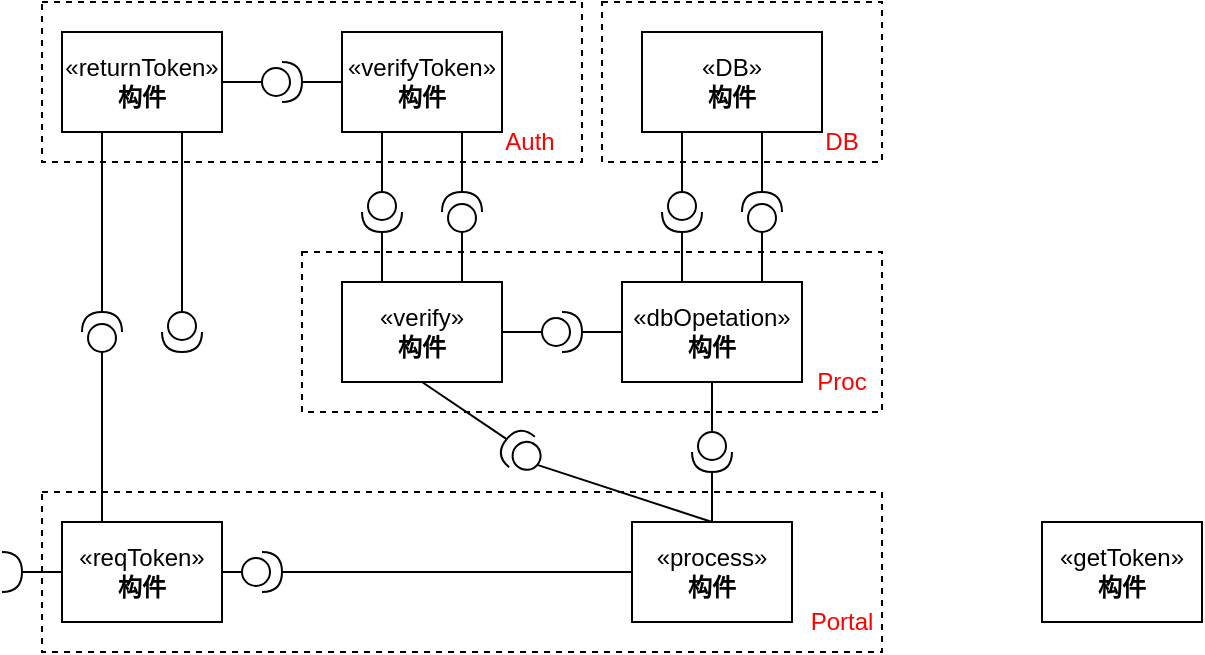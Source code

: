 <mxfile version="21.0.6" type="github">
  <diagram name="第 1 页" id="1pf3mLnNXjb1a1CN68TW">
    <mxGraphModel dx="819" dy="405" grid="1" gridSize="10" guides="1" tooltips="1" connect="1" arrows="1" fold="1" page="1" pageScale="1" pageWidth="827" pageHeight="1169" math="0" shadow="0">
      <root>
        <mxCell id="0" />
        <mxCell id="1" parent="0" />
        <mxCell id="m9INmTPKI3y-CKS2pFGD-1" value="" style="rounded=0;whiteSpace=wrap;html=1;dashed=1;" vertex="1" parent="1">
          <mxGeometry x="170" y="175" width="270" height="80" as="geometry" />
        </mxCell>
        <mxCell id="m9INmTPKI3y-CKS2pFGD-2" value="" style="rounded=0;whiteSpace=wrap;html=1;dashed=1;" vertex="1" parent="1">
          <mxGeometry x="450" y="175" width="140" height="80" as="geometry" />
        </mxCell>
        <mxCell id="m9INmTPKI3y-CKS2pFGD-3" value="" style="rounded=0;whiteSpace=wrap;html=1;dashed=1;" vertex="1" parent="1">
          <mxGeometry x="300" y="300" width="290" height="80" as="geometry" />
        </mxCell>
        <mxCell id="m9INmTPKI3y-CKS2pFGD-4" value="" style="rounded=0;whiteSpace=wrap;html=1;dashed=1;" vertex="1" parent="1">
          <mxGeometry x="170" y="420" width="420" height="80" as="geometry" />
        </mxCell>
        <mxCell id="m9INmTPKI3y-CKS2pFGD-5" value="" style="edgeStyle=orthogonalEdgeStyle;rounded=0;orthogonalLoop=1;jettySize=auto;html=1;endArrow=none;endFill=0;entryX=0;entryY=0.5;entryDx=0;entryDy=0;entryPerimeter=0;" edge="1" parent="1" source="m9INmTPKI3y-CKS2pFGD-7" target="m9INmTPKI3y-CKS2pFGD-13">
          <mxGeometry relative="1" as="geometry">
            <mxPoint x="280" y="460.0" as="targetPoint" />
          </mxGeometry>
        </mxCell>
        <mxCell id="m9INmTPKI3y-CKS2pFGD-6" style="edgeStyle=orthogonalEdgeStyle;rounded=0;orthogonalLoop=1;jettySize=auto;html=1;entryX=1;entryY=0.5;entryDx=0;entryDy=0;entryPerimeter=0;endArrow=none;endFill=0;" edge="1" parent="1" source="m9INmTPKI3y-CKS2pFGD-7" target="m9INmTPKI3y-CKS2pFGD-10">
          <mxGeometry relative="1" as="geometry" />
        </mxCell>
        <mxCell id="m9INmTPKI3y-CKS2pFGD-7" value="«reqToken»&lt;br&gt;&lt;b&gt;构件&lt;/b&gt;" style="html=1;dropTarget=0;whiteSpace=wrap;" vertex="1" parent="1">
          <mxGeometry x="180" y="435" width="80" height="50" as="geometry" />
        </mxCell>
        <mxCell id="m9INmTPKI3y-CKS2pFGD-8" value="" style="edgeStyle=orthogonalEdgeStyle;rounded=0;orthogonalLoop=1;jettySize=auto;html=1;entryX=1;entryY=0.5;entryDx=0;entryDy=0;entryPerimeter=0;endArrow=none;endFill=0;" edge="1" parent="1" source="m9INmTPKI3y-CKS2pFGD-9" target="m9INmTPKI3y-CKS2pFGD-13">
          <mxGeometry relative="1" as="geometry">
            <Array as="points" />
          </mxGeometry>
        </mxCell>
        <mxCell id="m9INmTPKI3y-CKS2pFGD-9" value="«process»&lt;br&gt;&lt;b&gt;构件&lt;/b&gt;" style="html=1;dropTarget=0;whiteSpace=wrap;" vertex="1" parent="1">
          <mxGeometry x="465" y="435" width="80" height="50" as="geometry" />
        </mxCell>
        <mxCell id="m9INmTPKI3y-CKS2pFGD-10" value="" style="shape=requiredInterface;html=1;verticalLabelPosition=bottom;sketch=0;" vertex="1" parent="1">
          <mxGeometry x="150" y="450" width="10" height="20" as="geometry" />
        </mxCell>
        <mxCell id="m9INmTPKI3y-CKS2pFGD-11" value="" style="edgeStyle=orthogonalEdgeStyle;rounded=0;orthogonalLoop=1;jettySize=auto;html=1;endArrow=none;endFill=0;entryX=0.5;entryY=0;entryDx=0;entryDy=0;exitX=0;exitY=0.5;exitDx=0;exitDy=0;exitPerimeter=0;" edge="1" parent="1" source="m9INmTPKI3y-CKS2pFGD-14" target="m9INmTPKI3y-CKS2pFGD-7">
          <mxGeometry relative="1" as="geometry">
            <mxPoint x="210" y="370" as="sourcePoint" />
            <mxPoint x="190" y="420" as="targetPoint" />
            <Array as="points">
              <mxPoint x="200" y="435" />
            </Array>
          </mxGeometry>
        </mxCell>
        <mxCell id="m9INmTPKI3y-CKS2pFGD-12" value="«returnToken»&lt;br&gt;&lt;b&gt;构件&lt;/b&gt;" style="html=1;dropTarget=0;whiteSpace=wrap;" vertex="1" parent="1">
          <mxGeometry x="180" y="190" width="80" height="50" as="geometry" />
        </mxCell>
        <mxCell id="m9INmTPKI3y-CKS2pFGD-13" value="" style="shape=providedRequiredInterface;html=1;verticalLabelPosition=bottom;sketch=0;" vertex="1" parent="1">
          <mxGeometry x="270" y="450" width="20" height="20" as="geometry" />
        </mxCell>
        <mxCell id="m9INmTPKI3y-CKS2pFGD-14" value="" style="shape=providedRequiredInterface;html=1;verticalLabelPosition=bottom;sketch=0;rotation=-90;" vertex="1" parent="1">
          <mxGeometry x="190" y="330" width="20" height="20" as="geometry" />
        </mxCell>
        <mxCell id="m9INmTPKI3y-CKS2pFGD-15" value="" style="shape=providedRequiredInterface;html=1;verticalLabelPosition=bottom;sketch=0;rotation=90;" vertex="1" parent="1">
          <mxGeometry x="230" y="330" width="20" height="20" as="geometry" />
        </mxCell>
        <mxCell id="m9INmTPKI3y-CKS2pFGD-16" value="" style="shape=providedRequiredInterface;html=1;verticalLabelPosition=bottom;sketch=0;rotation=0;" vertex="1" parent="1">
          <mxGeometry x="280" y="205" width="20" height="20" as="geometry" />
        </mxCell>
        <mxCell id="m9INmTPKI3y-CKS2pFGD-17" value="" style="edgeStyle=orthogonalEdgeStyle;rounded=0;orthogonalLoop=1;jettySize=auto;html=1;endArrow=none;endFill=0;exitX=1;exitY=0.5;exitDx=0;exitDy=0;entryX=0;entryY=0.5;entryDx=0;entryDy=0;entryPerimeter=0;" edge="1" parent="1" source="m9INmTPKI3y-CKS2pFGD-12" target="m9INmTPKI3y-CKS2pFGD-16">
          <mxGeometry relative="1" as="geometry">
            <mxPoint x="260" y="245" as="sourcePoint" />
            <mxPoint x="260" y="295" as="targetPoint" />
            <Array as="points" />
          </mxGeometry>
        </mxCell>
        <mxCell id="m9INmTPKI3y-CKS2pFGD-18" value="«verify»&lt;br&gt;&lt;b&gt;构件&lt;/b&gt;" style="html=1;dropTarget=0;whiteSpace=wrap;" vertex="1" parent="1">
          <mxGeometry x="320" y="315" width="80" height="50" as="geometry" />
        </mxCell>
        <mxCell id="m9INmTPKI3y-CKS2pFGD-19" value="«verifyToken»&lt;br&gt;&lt;b&gt;构件&lt;/b&gt;" style="html=1;dropTarget=0;whiteSpace=wrap;" vertex="1" parent="1">
          <mxGeometry x="320" y="190" width="80" height="50" as="geometry" />
        </mxCell>
        <mxCell id="m9INmTPKI3y-CKS2pFGD-20" value="" style="edgeStyle=orthogonalEdgeStyle;rounded=0;orthogonalLoop=1;jettySize=auto;html=1;endArrow=none;endFill=0;exitX=1;exitY=0.5;exitDx=0;exitDy=0;entryX=0;entryY=0.5;entryDx=0;entryDy=0;exitPerimeter=0;" edge="1" parent="1" source="m9INmTPKI3y-CKS2pFGD-16" target="m9INmTPKI3y-CKS2pFGD-19">
          <mxGeometry relative="1" as="geometry">
            <mxPoint x="290" y="205" as="sourcePoint" />
            <mxPoint x="310" y="205" as="targetPoint" />
            <Array as="points" />
          </mxGeometry>
        </mxCell>
        <mxCell id="m9INmTPKI3y-CKS2pFGD-21" value="" style="shape=providedRequiredInterface;html=1;verticalLabelPosition=bottom;sketch=0;rotation=-90;" vertex="1" parent="1">
          <mxGeometry x="370" y="270" width="20" height="20" as="geometry" />
        </mxCell>
        <mxCell id="m9INmTPKI3y-CKS2pFGD-22" value="" style="edgeStyle=orthogonalEdgeStyle;rounded=0;orthogonalLoop=1;jettySize=auto;html=1;endArrow=none;endFill=0;exitX=0.5;exitY=1;exitDx=0;exitDy=0;entryX=1;entryY=0.5;entryDx=0;entryDy=0;entryPerimeter=0;" edge="1" parent="1" source="m9INmTPKI3y-CKS2pFGD-19" target="m9INmTPKI3y-CKS2pFGD-21">
          <mxGeometry relative="1" as="geometry">
            <mxPoint x="290" y="205" as="sourcePoint" />
            <mxPoint x="310" y="205" as="targetPoint" />
            <Array as="points">
              <mxPoint x="380" y="240" />
            </Array>
          </mxGeometry>
        </mxCell>
        <mxCell id="m9INmTPKI3y-CKS2pFGD-23" value="" style="edgeStyle=orthogonalEdgeStyle;rounded=0;orthogonalLoop=1;jettySize=auto;html=1;endArrow=none;endFill=0;exitX=0.5;exitY=1;exitDx=0;exitDy=0;entryX=0;entryY=0.5;entryDx=0;entryDy=0;entryPerimeter=0;" edge="1" parent="1" source="m9INmTPKI3y-CKS2pFGD-19" target="m9INmTPKI3y-CKS2pFGD-24">
          <mxGeometry relative="1" as="geometry">
            <mxPoint x="300" y="215" as="sourcePoint" />
            <mxPoint x="460" y="215" as="targetPoint" />
            <Array as="points">
              <mxPoint x="340" y="240" />
            </Array>
          </mxGeometry>
        </mxCell>
        <mxCell id="m9INmTPKI3y-CKS2pFGD-24" value="" style="shape=providedRequiredInterface;html=1;verticalLabelPosition=bottom;sketch=0;rotation=90;" vertex="1" parent="1">
          <mxGeometry x="330" y="270" width="20" height="20" as="geometry" />
        </mxCell>
        <mxCell id="m9INmTPKI3y-CKS2pFGD-25" value="«dbOpetation»&lt;br&gt;&lt;b&gt;构件&lt;/b&gt;" style="html=1;dropTarget=0;whiteSpace=wrap;" vertex="1" parent="1">
          <mxGeometry x="460" y="315" width="90" height="50" as="geometry" />
        </mxCell>
        <mxCell id="m9INmTPKI3y-CKS2pFGD-27" value="" style="edgeStyle=orthogonalEdgeStyle;rounded=0;orthogonalLoop=1;jettySize=auto;html=1;endArrow=none;endFill=0;entryX=1;entryY=0.5;entryDx=0;entryDy=0;exitX=0.5;exitY=1;exitDx=0;exitDy=0;entryPerimeter=0;" edge="1" parent="1" source="m9INmTPKI3y-CKS2pFGD-12" target="m9INmTPKI3y-CKS2pFGD-14">
          <mxGeometry relative="1" as="geometry">
            <mxPoint x="200" y="305" as="sourcePoint" />
            <mxPoint x="220" y="350" as="targetPoint" />
            <Array as="points">
              <mxPoint x="200" y="240" />
            </Array>
          </mxGeometry>
        </mxCell>
        <mxCell id="m9INmTPKI3y-CKS2pFGD-28" value="" style="edgeStyle=orthogonalEdgeStyle;rounded=0;orthogonalLoop=1;jettySize=auto;html=1;endArrow=none;endFill=0;entryX=0;entryY=0.5;entryDx=0;entryDy=0;exitX=0.5;exitY=1;exitDx=0;exitDy=0;entryPerimeter=0;" edge="1" parent="1" source="m9INmTPKI3y-CKS2pFGD-12" target="m9INmTPKI3y-CKS2pFGD-15">
          <mxGeometry relative="1" as="geometry">
            <mxPoint x="230" y="315" as="sourcePoint" />
            <mxPoint x="210" y="380" as="targetPoint" />
            <Array as="points">
              <mxPoint x="240" y="240" />
            </Array>
          </mxGeometry>
        </mxCell>
        <mxCell id="m9INmTPKI3y-CKS2pFGD-29" value="" style="edgeStyle=orthogonalEdgeStyle;rounded=0;orthogonalLoop=1;jettySize=auto;html=1;endArrow=none;endFill=0;exitX=1;exitY=0.5;exitDx=0;exitDy=0;entryX=0.5;entryY=0;entryDx=0;entryDy=0;exitPerimeter=0;" edge="1" parent="1" source="m9INmTPKI3y-CKS2pFGD-24" target="m9INmTPKI3y-CKS2pFGD-18">
          <mxGeometry relative="1" as="geometry">
            <mxPoint x="360" y="290" as="sourcePoint" />
            <mxPoint x="340" y="310" as="targetPoint" />
            <Array as="points">
              <mxPoint x="340" y="315" />
            </Array>
          </mxGeometry>
        </mxCell>
        <mxCell id="m9INmTPKI3y-CKS2pFGD-30" value="" style="edgeStyle=orthogonalEdgeStyle;rounded=0;orthogonalLoop=1;jettySize=auto;html=1;endArrow=none;endFill=0;exitX=0;exitY=0.5;exitDx=0;exitDy=0;entryX=0.5;entryY=0;entryDx=0;entryDy=0;exitPerimeter=0;" edge="1" parent="1" source="m9INmTPKI3y-CKS2pFGD-21" target="m9INmTPKI3y-CKS2pFGD-18">
          <mxGeometry relative="1" as="geometry">
            <mxPoint x="350" y="300" as="sourcePoint" />
            <mxPoint x="370" y="330" as="targetPoint" />
            <Array as="points">
              <mxPoint x="380" y="315" />
            </Array>
          </mxGeometry>
        </mxCell>
        <mxCell id="m9INmTPKI3y-CKS2pFGD-31" value="" style="shape=providedRequiredInterface;html=1;verticalLabelPosition=bottom;sketch=0;rotation=-140;" vertex="1" parent="1">
          <mxGeometry x="400" y="390" width="20" height="20" as="geometry" />
        </mxCell>
        <mxCell id="m9INmTPKI3y-CKS2pFGD-32" value="" style="rounded=0;orthogonalLoop=1;jettySize=auto;html=1;endArrow=none;endFill=0;exitX=0.5;exitY=1;exitDx=0;exitDy=0;entryX=1;entryY=0.5;entryDx=0;entryDy=0;entryPerimeter=0;" edge="1" parent="1" source="m9INmTPKI3y-CKS2pFGD-18" target="m9INmTPKI3y-CKS2pFGD-31">
          <mxGeometry relative="1" as="geometry">
            <mxPoint x="390" y="300" as="sourcePoint" />
            <mxPoint x="370" y="330" as="targetPoint" />
          </mxGeometry>
        </mxCell>
        <mxCell id="m9INmTPKI3y-CKS2pFGD-33" value="" style="rounded=0;orthogonalLoop=1;jettySize=auto;html=1;endArrow=none;endFill=0;exitX=0;exitY=0.5;exitDx=0;exitDy=0;entryX=0.5;entryY=0;entryDx=0;entryDy=0;exitPerimeter=0;" edge="1" parent="1" source="m9INmTPKI3y-CKS2pFGD-31" target="m9INmTPKI3y-CKS2pFGD-9">
          <mxGeometry relative="1" as="geometry">
            <mxPoint x="370" y="380" as="sourcePoint" />
            <mxPoint x="370" y="400" as="targetPoint" />
          </mxGeometry>
        </mxCell>
        <mxCell id="m9INmTPKI3y-CKS2pFGD-34" value="" style="shape=providedRequiredInterface;html=1;verticalLabelPosition=bottom;sketch=0;rotation=0;" vertex="1" parent="1">
          <mxGeometry x="420" y="330" width="20" height="20" as="geometry" />
        </mxCell>
        <mxCell id="m9INmTPKI3y-CKS2pFGD-35" value="" style="edgeStyle=orthogonalEdgeStyle;rounded=0;orthogonalLoop=1;jettySize=auto;html=1;endArrow=none;endFill=0;entryX=0;entryY=0.5;entryDx=0;entryDy=0;entryPerimeter=0;exitX=1;exitY=0.5;exitDx=0;exitDy=0;" edge="1" parent="1" source="m9INmTPKI3y-CKS2pFGD-18" target="m9INmTPKI3y-CKS2pFGD-34">
          <mxGeometry relative="1" as="geometry">
            <mxPoint x="270" y="470" as="sourcePoint" />
            <mxPoint x="290" y="470" as="targetPoint" />
          </mxGeometry>
        </mxCell>
        <mxCell id="m9INmTPKI3y-CKS2pFGD-36" value="" style="edgeStyle=orthogonalEdgeStyle;rounded=0;orthogonalLoop=1;jettySize=auto;html=1;endArrow=none;endFill=0;exitX=1;exitY=0.5;exitDx=0;exitDy=0;exitPerimeter=0;entryX=0;entryY=0.5;entryDx=0;entryDy=0;" edge="1" parent="1" source="m9INmTPKI3y-CKS2pFGD-34" target="m9INmTPKI3y-CKS2pFGD-25">
          <mxGeometry relative="1" as="geometry">
            <mxPoint x="410" y="350" as="sourcePoint" />
            <mxPoint x="458" y="340" as="targetPoint" />
          </mxGeometry>
        </mxCell>
        <mxCell id="m9INmTPKI3y-CKS2pFGD-37" value="«DB»&lt;br&gt;&lt;b&gt;构件&lt;/b&gt;" style="html=1;dropTarget=0;whiteSpace=wrap;" vertex="1" parent="1">
          <mxGeometry x="470" y="190" width="90" height="50" as="geometry" />
        </mxCell>
        <mxCell id="m9INmTPKI3y-CKS2pFGD-38" value="" style="shape=providedRequiredInterface;html=1;verticalLabelPosition=bottom;sketch=0;rotation=90;" vertex="1" parent="1">
          <mxGeometry x="480" y="270" width="20" height="20" as="geometry" />
        </mxCell>
        <mxCell id="m9INmTPKI3y-CKS2pFGD-39" value="" style="shape=providedRequiredInterface;html=1;verticalLabelPosition=bottom;sketch=0;rotation=-90;" vertex="1" parent="1">
          <mxGeometry x="520" y="270" width="20" height="20" as="geometry" />
        </mxCell>
        <mxCell id="m9INmTPKI3y-CKS2pFGD-40" value="" style="edgeStyle=orthogonalEdgeStyle;rounded=0;orthogonalLoop=1;jettySize=auto;html=1;endArrow=none;endFill=0;exitX=0.5;exitY=1;exitDx=0;exitDy=0;entryX=0;entryY=0.5;entryDx=0;entryDy=0;entryPerimeter=0;" edge="1" parent="1" source="m9INmTPKI3y-CKS2pFGD-37" target="m9INmTPKI3y-CKS2pFGD-38">
          <mxGeometry relative="1" as="geometry">
            <mxPoint x="370" y="250" as="sourcePoint" />
            <mxPoint x="350" y="280" as="targetPoint" />
            <Array as="points">
              <mxPoint x="490" y="240" />
            </Array>
          </mxGeometry>
        </mxCell>
        <mxCell id="m9INmTPKI3y-CKS2pFGD-41" value="" style="edgeStyle=orthogonalEdgeStyle;rounded=0;orthogonalLoop=1;jettySize=auto;html=1;endArrow=none;endFill=0;exitX=0.5;exitY=1;exitDx=0;exitDy=0;entryX=1;entryY=0.5;entryDx=0;entryDy=0;entryPerimeter=0;" edge="1" parent="1" source="m9INmTPKI3y-CKS2pFGD-37" target="m9INmTPKI3y-CKS2pFGD-39">
          <mxGeometry relative="1" as="geometry">
            <mxPoint x="515" y="250" as="sourcePoint" />
            <mxPoint x="500" y="280" as="targetPoint" />
            <Array as="points">
              <mxPoint x="530" y="240" />
            </Array>
          </mxGeometry>
        </mxCell>
        <mxCell id="m9INmTPKI3y-CKS2pFGD-42" value="" style="edgeStyle=orthogonalEdgeStyle;rounded=0;orthogonalLoop=1;jettySize=auto;html=1;endArrow=none;endFill=0;exitX=1;exitY=0.5;exitDx=0;exitDy=0;entryX=0.5;entryY=0;entryDx=0;entryDy=0;exitPerimeter=0;" edge="1" parent="1" source="m9INmTPKI3y-CKS2pFGD-38" target="m9INmTPKI3y-CKS2pFGD-25">
          <mxGeometry relative="1" as="geometry">
            <mxPoint x="515" y="250" as="sourcePoint" />
            <mxPoint x="500" y="280" as="targetPoint" />
            <Array as="points">
              <mxPoint x="490" y="315" />
            </Array>
          </mxGeometry>
        </mxCell>
        <mxCell id="m9INmTPKI3y-CKS2pFGD-43" value="" style="edgeStyle=orthogonalEdgeStyle;rounded=0;orthogonalLoop=1;jettySize=auto;html=1;endArrow=none;endFill=0;exitX=0;exitY=0.5;exitDx=0;exitDy=0;entryX=0.5;entryY=0;entryDx=0;entryDy=0;exitPerimeter=0;" edge="1" parent="1" source="m9INmTPKI3y-CKS2pFGD-39" target="m9INmTPKI3y-CKS2pFGD-25">
          <mxGeometry relative="1" as="geometry">
            <mxPoint x="500" y="300" as="sourcePoint" />
            <mxPoint x="515" y="325" as="targetPoint" />
            <Array as="points">
              <mxPoint x="530" y="315" />
            </Array>
          </mxGeometry>
        </mxCell>
        <mxCell id="m9INmTPKI3y-CKS2pFGD-44" value="" style="shape=providedRequiredInterface;html=1;verticalLabelPosition=bottom;sketch=0;rotation=90;" vertex="1" parent="1">
          <mxGeometry x="495" y="390" width="20" height="20" as="geometry" />
        </mxCell>
        <mxCell id="m9INmTPKI3y-CKS2pFGD-45" value="" style="edgeStyle=orthogonalEdgeStyle;rounded=0;orthogonalLoop=1;jettySize=auto;html=1;endArrow=none;endFill=0;exitX=0.5;exitY=1;exitDx=0;exitDy=0;" edge="1" parent="1" source="m9INmTPKI3y-CKS2pFGD-25" target="m9INmTPKI3y-CKS2pFGD-44">
          <mxGeometry relative="1" as="geometry">
            <mxPoint x="500" y="300" as="sourcePoint" />
            <mxPoint x="515" y="325" as="targetPoint" />
            <Array as="points">
              <mxPoint x="505" y="365" />
            </Array>
          </mxGeometry>
        </mxCell>
        <mxCell id="m9INmTPKI3y-CKS2pFGD-46" value="" style="rounded=0;orthogonalLoop=1;jettySize=auto;html=1;endArrow=none;endFill=0;exitX=1;exitY=0.5;exitDx=0;exitDy=0;exitPerimeter=0;entryX=0.5;entryY=0;entryDx=0;entryDy=0;" edge="1" parent="1" source="m9INmTPKI3y-CKS2pFGD-44" target="m9INmTPKI3y-CKS2pFGD-9">
          <mxGeometry relative="1" as="geometry">
            <mxPoint x="515" y="375" as="sourcePoint" />
            <mxPoint x="515" y="400" as="targetPoint" />
          </mxGeometry>
        </mxCell>
        <mxCell id="m9INmTPKI3y-CKS2pFGD-47" value="&lt;font color=&quot;#ff0000&quot;&gt;Auth&lt;/font&gt;" style="text;strokeColor=none;align=center;fillColor=none;html=1;verticalAlign=middle;whiteSpace=wrap;rounded=0;" vertex="1" parent="1">
          <mxGeometry x="384" y="230" width="60" height="30" as="geometry" />
        </mxCell>
        <mxCell id="m9INmTPKI3y-CKS2pFGD-48" value="&lt;font color=&quot;#ff0000&quot;&gt;DB&lt;/font&gt;" style="text;strokeColor=none;align=center;fillColor=none;html=1;verticalAlign=middle;whiteSpace=wrap;rounded=0;" vertex="1" parent="1">
          <mxGeometry x="540" y="230" width="60" height="30" as="geometry" />
        </mxCell>
        <mxCell id="m9INmTPKI3y-CKS2pFGD-49" value="&lt;font color=&quot;#ff0000&quot;&gt;Proc&lt;/font&gt;" style="text;strokeColor=none;align=center;fillColor=none;html=1;verticalAlign=middle;whiteSpace=wrap;rounded=0;" vertex="1" parent="1">
          <mxGeometry x="540" y="350" width="60" height="30" as="geometry" />
        </mxCell>
        <mxCell id="m9INmTPKI3y-CKS2pFGD-50" value="&lt;font color=&quot;#ff0000&quot;&gt;Portal&lt;/font&gt;" style="text;strokeColor=none;align=center;fillColor=none;html=1;verticalAlign=middle;whiteSpace=wrap;rounded=0;" vertex="1" parent="1">
          <mxGeometry x="540" y="470" width="60" height="30" as="geometry" />
        </mxCell>
        <mxCell id="m9INmTPKI3y-CKS2pFGD-51" value="«getToken»&lt;br&gt;&lt;b&gt;构件&lt;/b&gt;" style="html=1;dropTarget=0;whiteSpace=wrap;" vertex="1" parent="1">
          <mxGeometry x="670" y="435" width="80" height="50" as="geometry" />
        </mxCell>
      </root>
    </mxGraphModel>
  </diagram>
</mxfile>
